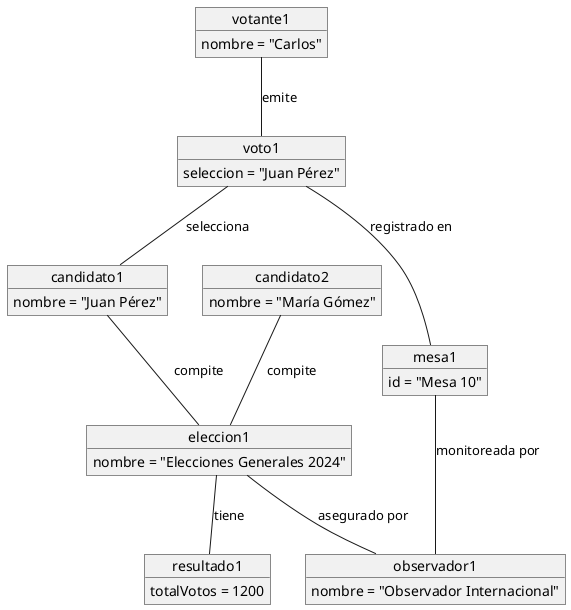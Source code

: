 @startuml
object votante1 {
  nombre = "Carlos"
}
object candidato1 {
  nombre = "Juan Pérez"
}
object candidato2 {
  nombre = "María Gómez"
}
object voto1 {
  seleccion = "Juan Pérez"
}
object mesa1 {
  id = "Mesa 10"
}
object eleccion1 {
  nombre = "Elecciones Generales 2024"
}
object resultado1 {
  totalVotos = 1200
}
object observador1 {
  nombre = "Observador Internacional"
}

votante1 -- voto1 : emite
voto1 -- candidato1 : selecciona
voto1 -- mesa1 : registrado en
eleccion1 -- resultado1 : tiene
eleccion1 -- observador1 : asegurado por
mesa1 -- observador1 : monitoreada por
candidato1 -- eleccion1 : compite
candidato2 -- eleccion1 : compite
@enduml